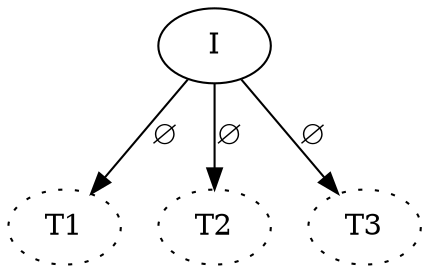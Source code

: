 digraph InterfaceTranslation {
  I -> T1 [label="∅"]
  I -> T2 [label="∅"]
  I -> T3 [label="∅"]
  T1 [style=dotted]
  T2 [style=dotted]
  T3 [style=dotted]
}

